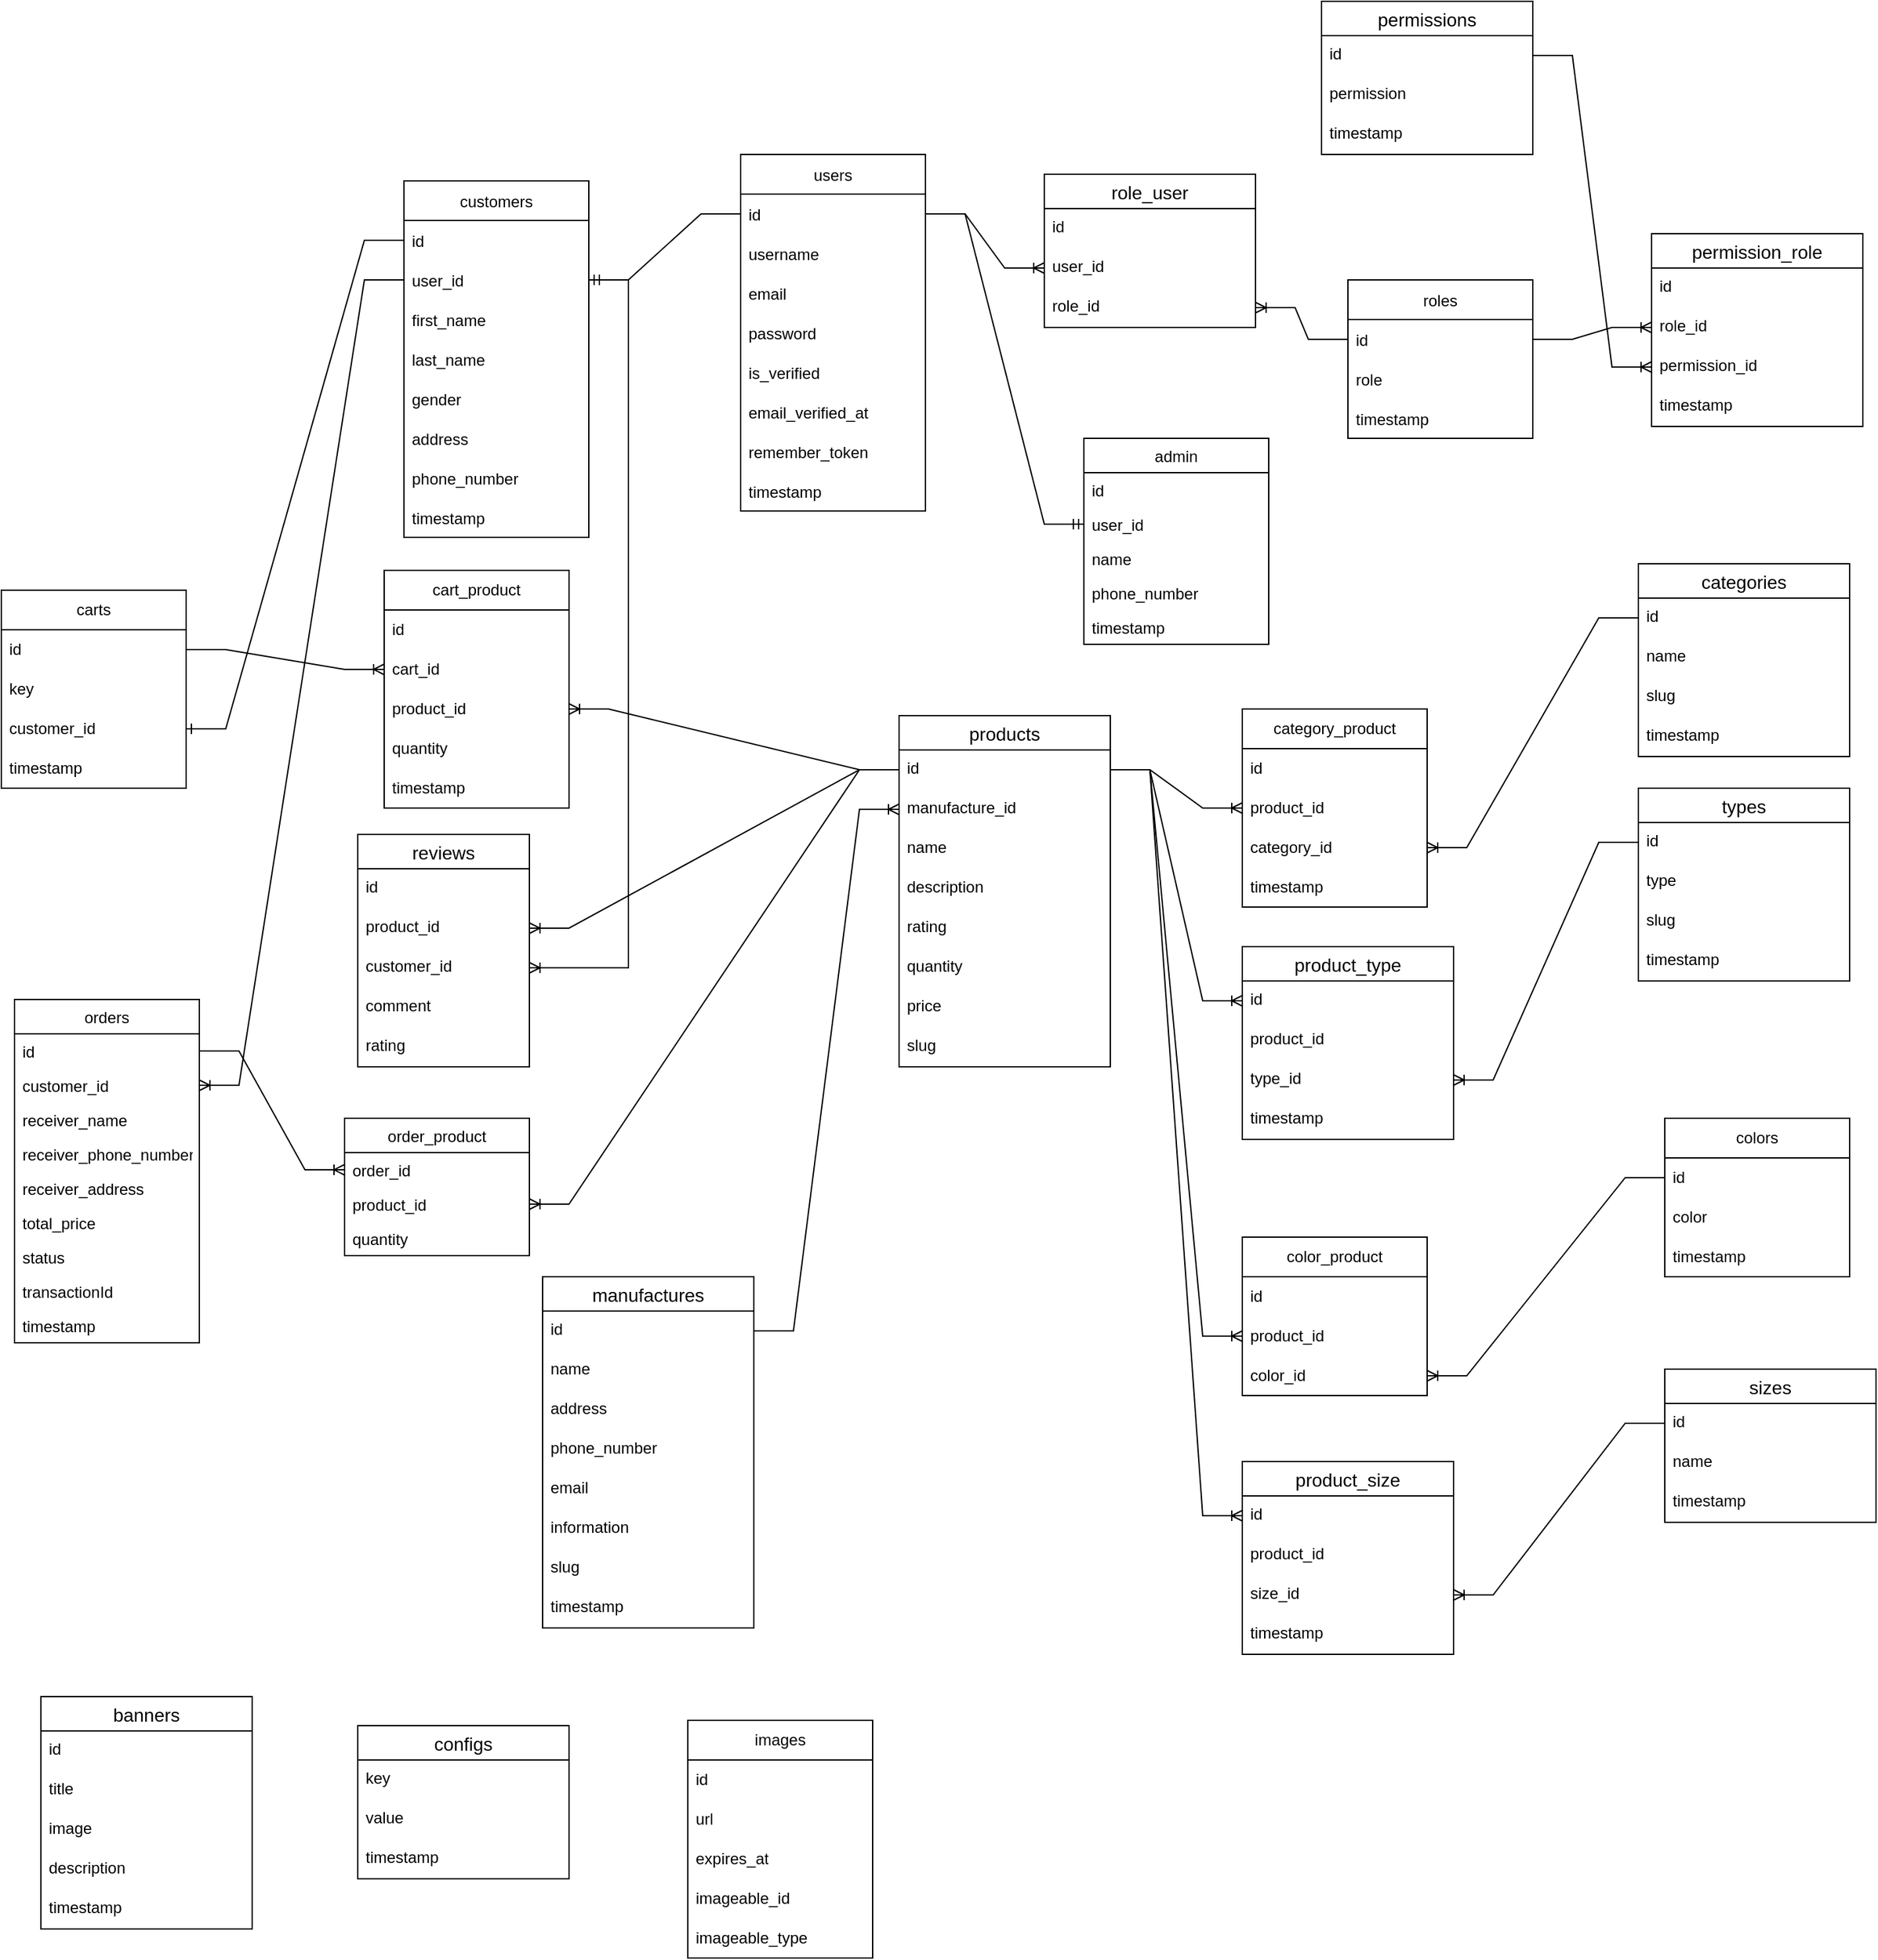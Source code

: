 <mxfile version="20.6.0" type="device"><diagram id="F0LD4idm7pYUnY5aUpu5" name="Trang-1"><mxGraphModel dx="1278" dy="2885" grid="1" gridSize="10" guides="1" tooltips="1" connect="1" arrows="1" fold="1" page="1" pageScale="1" pageWidth="1654" pageHeight="1169" math="0" shadow="0"><root><mxCell id="0"/><mxCell id="1" parent="0"/><mxCell id="nAb5-tTIJ5gitEnFccBU-2" value="customers" style="swimlane;fontStyle=0;childLayout=stackLayout;horizontal=1;startSize=30;horizontalStack=0;resizeParent=1;resizeParentMax=0;resizeLast=0;collapsible=1;marginBottom=0;rounded=0;" parent="1" vertex="1"><mxGeometry x="365" y="-1840" width="140" height="270" as="geometry"/></mxCell><mxCell id="4AJGVGxbiONZ2KuJZ1Wh-200" value="id" style="text;strokeColor=none;fillColor=none;align=left;verticalAlign=middle;spacingLeft=4;spacingRight=4;overflow=hidden;points=[[0,0.5],[1,0.5]];portConstraint=eastwest;rotatable=0;rounded=0;" parent="nAb5-tTIJ5gitEnFccBU-2" vertex="1"><mxGeometry y="30" width="140" height="30" as="geometry"/></mxCell><mxCell id="nAb5-tTIJ5gitEnFccBU-3" value="user_id" style="text;strokeColor=none;fillColor=none;align=left;verticalAlign=middle;spacingLeft=4;spacingRight=4;overflow=hidden;points=[[0,0.5],[1,0.5]];portConstraint=eastwest;rotatable=0;rounded=0;" parent="nAb5-tTIJ5gitEnFccBU-2" vertex="1"><mxGeometry y="60" width="140" height="30" as="geometry"/></mxCell><mxCell id="nAb5-tTIJ5gitEnFccBU-4" value="first_name" style="text;strokeColor=none;fillColor=none;align=left;verticalAlign=middle;spacingLeft=4;spacingRight=4;overflow=hidden;points=[[0,0.5],[1,0.5]];portConstraint=eastwest;rotatable=0;rounded=0;" parent="nAb5-tTIJ5gitEnFccBU-2" vertex="1"><mxGeometry y="90" width="140" height="30" as="geometry"/></mxCell><mxCell id="nAb5-tTIJ5gitEnFccBU-5" value="last_name" style="text;strokeColor=none;fillColor=none;align=left;verticalAlign=middle;spacingLeft=4;spacingRight=4;overflow=hidden;points=[[0,0.5],[1,0.5]];portConstraint=eastwest;rotatable=0;rounded=0;" parent="nAb5-tTIJ5gitEnFccBU-2" vertex="1"><mxGeometry y="120" width="140" height="30" as="geometry"/></mxCell><mxCell id="nAb5-tTIJ5gitEnFccBU-9" value="gender" style="text;strokeColor=none;fillColor=none;align=left;verticalAlign=middle;spacingLeft=4;spacingRight=4;overflow=hidden;points=[[0,0.5],[1,0.5]];portConstraint=eastwest;rotatable=0;rounded=0;" parent="nAb5-tTIJ5gitEnFccBU-2" vertex="1"><mxGeometry y="150" width="140" height="30" as="geometry"/></mxCell><mxCell id="nAb5-tTIJ5gitEnFccBU-10" value="address" style="text;strokeColor=none;fillColor=none;align=left;verticalAlign=middle;spacingLeft=4;spacingRight=4;overflow=hidden;points=[[0,0.5],[1,0.5]];portConstraint=eastwest;rotatable=0;rounded=0;" parent="nAb5-tTIJ5gitEnFccBU-2" vertex="1"><mxGeometry y="180" width="140" height="30" as="geometry"/></mxCell><mxCell id="nAb5-tTIJ5gitEnFccBU-11" value="phone_number" style="text;strokeColor=none;fillColor=none;align=left;verticalAlign=middle;spacingLeft=4;spacingRight=4;overflow=hidden;points=[[0,0.5],[1,0.5]];portConstraint=eastwest;rotatable=0;rounded=0;" parent="nAb5-tTIJ5gitEnFccBU-2" vertex="1"><mxGeometry y="210" width="140" height="30" as="geometry"/></mxCell><mxCell id="10" value="timestamp" style="text;strokeColor=none;fillColor=none;align=left;verticalAlign=middle;spacingLeft=4;spacingRight=4;overflow=hidden;points=[[0,0.5],[1,0.5]];portConstraint=eastwest;rotatable=0;rounded=0;" parent="nAb5-tTIJ5gitEnFccBU-2" vertex="1"><mxGeometry y="240" width="140" height="30" as="geometry"/></mxCell><mxCell id="2" value="users" style="swimlane;fontStyle=0;childLayout=stackLayout;horizontal=1;startSize=30;horizontalStack=0;resizeParent=1;resizeParentMax=0;resizeLast=0;collapsible=1;marginBottom=0;rounded=0;" parent="1" vertex="1"><mxGeometry x="620" y="-1860" width="140" height="270" as="geometry"/></mxCell><mxCell id="3" value="id" style="text;strokeColor=none;fillColor=none;align=left;verticalAlign=middle;spacingLeft=4;spacingRight=4;overflow=hidden;points=[[0,0.5],[1,0.5]];portConstraint=eastwest;rotatable=0;rounded=0;" parent="2" vertex="1"><mxGeometry y="30" width="140" height="30" as="geometry"/></mxCell><mxCell id="ZVpcnRGXb7zbeXiE8F3s-211" value="username" style="text;strokeColor=none;fillColor=none;align=left;verticalAlign=middle;spacingLeft=4;spacingRight=4;overflow=hidden;points=[[0,0.5],[1,0.5]];portConstraint=eastwest;rotatable=0;rounded=0;" parent="2" vertex="1"><mxGeometry y="60" width="140" height="30" as="geometry"/></mxCell><mxCell id="4" value="email" style="text;strokeColor=none;fillColor=none;align=left;verticalAlign=middle;spacingLeft=4;spacingRight=4;overflow=hidden;points=[[0,0.5],[1,0.5]];portConstraint=eastwest;rotatable=0;rounded=0;" parent="2" vertex="1"><mxGeometry y="90" width="140" height="30" as="geometry"/></mxCell><mxCell id="31" value="password" style="text;strokeColor=none;fillColor=none;align=left;verticalAlign=middle;spacingLeft=4;spacingRight=4;overflow=hidden;points=[[0,0.5],[1,0.5]];portConstraint=eastwest;rotatable=0;rounded=0;" parent="2" vertex="1"><mxGeometry y="120" width="140" height="30" as="geometry"/></mxCell><mxCell id="32" value="is_verified" style="text;strokeColor=none;fillColor=none;align=left;verticalAlign=middle;spacingLeft=4;spacingRight=4;overflow=hidden;points=[[0,0.5],[1,0.5]];portConstraint=eastwest;rotatable=0;rounded=0;" parent="2" vertex="1"><mxGeometry y="150" width="140" height="30" as="geometry"/></mxCell><mxCell id="ZVpcnRGXb7zbeXiE8F3s-212" value="email_verified_at" style="text;strokeColor=none;fillColor=none;align=left;verticalAlign=middle;spacingLeft=4;spacingRight=4;overflow=hidden;points=[[0,0.5],[1,0.5]];portConstraint=eastwest;rotatable=0;rounded=0;" parent="2" vertex="1"><mxGeometry y="180" width="140" height="30" as="geometry"/></mxCell><mxCell id="30" value="remember_token" style="text;strokeColor=none;fillColor=none;align=left;verticalAlign=middle;spacingLeft=4;spacingRight=4;overflow=hidden;points=[[0,0.5],[1,0.5]];portConstraint=eastwest;rotatable=0;rounded=0;" parent="2" vertex="1"><mxGeometry y="210" width="140" height="30" as="geometry"/></mxCell><mxCell id="11" value="timestamp" style="text;strokeColor=none;fillColor=none;align=left;verticalAlign=middle;spacingLeft=4;spacingRight=4;overflow=hidden;points=[[0,0.5],[1,0.5]];portConstraint=eastwest;rotatable=0;rounded=0;" parent="2" vertex="1"><mxGeometry y="240" width="140" height="30" as="geometry"/></mxCell><mxCell id="12" value="roles" style="swimlane;fontStyle=0;childLayout=stackLayout;horizontal=1;startSize=30;horizontalStack=0;resizeParent=1;resizeParentMax=0;resizeLast=0;collapsible=1;marginBottom=0;rounded=0;" parent="1" vertex="1"><mxGeometry x="1080" y="-1765" width="140" height="120" as="geometry"><mxRectangle x="510" y="-1100" width="60" height="30" as="alternateBounds"/></mxGeometry></mxCell><mxCell id="13" value="id" style="text;strokeColor=none;fillColor=none;align=left;verticalAlign=middle;spacingLeft=4;spacingRight=4;overflow=hidden;points=[[0,0.5],[1,0.5]];portConstraint=eastwest;rotatable=0;rounded=0;" parent="12" vertex="1"><mxGeometry y="30" width="140" height="30" as="geometry"/></mxCell><mxCell id="14" value="role" style="text;strokeColor=none;fillColor=none;align=left;verticalAlign=middle;spacingLeft=4;spacingRight=4;overflow=hidden;points=[[0,0.5],[1,0.5]];portConstraint=eastwest;rotatable=0;rounded=0;" parent="12" vertex="1"><mxGeometry y="60" width="140" height="30" as="geometry"/></mxCell><mxCell id="15" value="timestamp" style="text;strokeColor=none;fillColor=none;align=left;verticalAlign=middle;spacingLeft=4;spacingRight=4;overflow=hidden;points=[[0,0.5],[1,0.5]];portConstraint=eastwest;rotatable=0;rounded=0;" parent="12" vertex="1"><mxGeometry y="90" width="140" height="30" as="geometry"/></mxCell><mxCell id="33" value="admin" style="swimlane;fontStyle=0;childLayout=stackLayout;horizontal=1;startSize=26;fillColor=none;horizontalStack=0;resizeParent=1;resizeParentMax=0;resizeLast=0;collapsible=1;marginBottom=0;rounded=0;" parent="1" vertex="1"><mxGeometry x="880" y="-1645" width="140" height="156" as="geometry"/></mxCell><mxCell id="34" value="id" style="text;strokeColor=none;fillColor=none;align=left;verticalAlign=top;spacingLeft=4;spacingRight=4;overflow=hidden;rotatable=0;points=[[0,0.5],[1,0.5]];portConstraint=eastwest;rounded=0;" parent="33" vertex="1"><mxGeometry y="26" width="140" height="26" as="geometry"/></mxCell><mxCell id="4AJGVGxbiONZ2KuJZ1Wh-201" value="user_id" style="text;strokeColor=none;fillColor=none;align=left;verticalAlign=top;spacingLeft=4;spacingRight=4;overflow=hidden;rotatable=0;points=[[0,0.5],[1,0.5]];portConstraint=eastwest;rounded=0;" parent="33" vertex="1"><mxGeometry y="52" width="140" height="26" as="geometry"/></mxCell><mxCell id="201" value="name" style="text;strokeColor=none;fillColor=none;align=left;verticalAlign=top;spacingLeft=4;spacingRight=4;overflow=hidden;rotatable=0;points=[[0,0.5],[1,0.5]];portConstraint=eastwest;rounded=0;" parent="33" vertex="1"><mxGeometry y="78" width="140" height="26" as="geometry"/></mxCell><mxCell id="35" value="phone_number" style="text;strokeColor=none;fillColor=none;align=left;verticalAlign=top;spacingLeft=4;spacingRight=4;overflow=hidden;rotatable=0;points=[[0,0.5],[1,0.5]];portConstraint=eastwest;rounded=0;" parent="33" vertex="1"><mxGeometry y="104" width="140" height="26" as="geometry"/></mxCell><mxCell id="36" value="timestamp" style="text;strokeColor=none;fillColor=none;align=left;verticalAlign=top;spacingLeft=4;spacingRight=4;overflow=hidden;rotatable=0;points=[[0,0.5],[1,0.5]];portConstraint=eastwest;rounded=0;" parent="33" vertex="1"><mxGeometry y="130" width="140" height="26" as="geometry"/></mxCell><mxCell id="37" value="" style="edgeStyle=entityRelationEdgeStyle;fontSize=12;html=1;endArrow=ERmandOne;exitX=0;exitY=0.5;exitDx=0;exitDy=0;entryX=1;entryY=0.5;entryDx=0;entryDy=0;rounded=0;" parent="1" source="3" target="nAb5-tTIJ5gitEnFccBU-3" edge="1"><mxGeometry width="100" height="100" relative="1" as="geometry"><mxPoint x="240" y="-1040" as="sourcePoint"/><mxPoint x="340" y="-1140" as="targetPoint"/></mxGeometry></mxCell><mxCell id="38" value="" style="edgeStyle=entityRelationEdgeStyle;fontSize=12;html=1;endArrow=ERmandOne;exitX=1;exitY=0.5;exitDx=0;exitDy=0;entryX=0;entryY=0.5;entryDx=0;entryDy=0;rounded=0;" parent="1" source="3" target="4AJGVGxbiONZ2KuJZ1Wh-201" edge="1"><mxGeometry width="100" height="100" relative="1" as="geometry"><mxPoint x="240" y="-1040" as="sourcePoint"/><mxPoint x="340" y="-1140" as="targetPoint"/></mxGeometry></mxCell><mxCell id="40" value="products" style="swimlane;fontStyle=0;childLayout=stackLayout;horizontal=1;startSize=26;horizontalStack=0;resizeParent=1;resizeParentMax=0;resizeLast=0;collapsible=1;marginBottom=0;align=center;fontSize=14;rounded=0;" parent="1" vertex="1"><mxGeometry x="740" y="-1435" width="160" height="266" as="geometry"/></mxCell><mxCell id="41" value="id" style="text;strokeColor=none;fillColor=none;spacingLeft=4;spacingRight=4;overflow=hidden;rotatable=0;points=[[0,0.5],[1,0.5]];portConstraint=eastwest;fontSize=12;rounded=0;" parent="40" vertex="1"><mxGeometry y="26" width="160" height="30" as="geometry"/></mxCell><mxCell id="51" value="manufacture_id" style="text;strokeColor=none;fillColor=none;spacingLeft=4;spacingRight=4;overflow=hidden;rotatable=0;points=[[0,0.5],[1,0.5]];portConstraint=eastwest;fontSize=12;rounded=0;" parent="40" vertex="1"><mxGeometry y="56" width="160" height="30" as="geometry"/></mxCell><mxCell id="42" value="name" style="text;strokeColor=none;fillColor=none;spacingLeft=4;spacingRight=4;overflow=hidden;rotatable=0;points=[[0,0.5],[1,0.5]];portConstraint=eastwest;fontSize=12;rounded=0;" parent="40" vertex="1"><mxGeometry y="86" width="160" height="30" as="geometry"/></mxCell><mxCell id="164" value="description" style="text;strokeColor=none;fillColor=none;spacingLeft=4;spacingRight=4;overflow=hidden;rotatable=0;points=[[0,0.5],[1,0.5]];portConstraint=eastwest;fontSize=12;rounded=0;" parent="40" vertex="1"><mxGeometry y="116" width="160" height="30" as="geometry"/></mxCell><mxCell id="43" value="rating" style="text;strokeColor=none;fillColor=none;spacingLeft=4;spacingRight=4;overflow=hidden;rotatable=0;points=[[0,0.5],[1,0.5]];portConstraint=eastwest;fontSize=12;rounded=0;" parent="40" vertex="1"><mxGeometry y="146" width="160" height="30" as="geometry"/></mxCell><mxCell id="45" value="quantity" style="text;strokeColor=none;fillColor=none;spacingLeft=4;spacingRight=4;overflow=hidden;rotatable=0;points=[[0,0.5],[1,0.5]];portConstraint=eastwest;fontSize=12;rounded=0;" parent="40" vertex="1"><mxGeometry y="176" width="160" height="30" as="geometry"/></mxCell><mxCell id="kTKna8k5lh63gb4LPpNa-212" value="price" style="text;strokeColor=none;fillColor=none;spacingLeft=4;spacingRight=4;overflow=hidden;rotatable=0;points=[[0,0.5],[1,0.5]];portConstraint=eastwest;fontSize=12;rounded=0;" parent="40" vertex="1"><mxGeometry y="206" width="160" height="30" as="geometry"/></mxCell><mxCell id="46" value="slug" style="text;strokeColor=none;fillColor=none;spacingLeft=4;spacingRight=4;overflow=hidden;rotatable=0;points=[[0,0.5],[1,0.5]];portConstraint=eastwest;fontSize=12;rounded=0;" parent="40" vertex="1"><mxGeometry y="236" width="160" height="30" as="geometry"/></mxCell><mxCell id="47" value="manufactures" style="swimlane;fontStyle=0;childLayout=stackLayout;horizontal=1;startSize=26;horizontalStack=0;resizeParent=1;resizeParentMax=0;resizeLast=0;collapsible=1;marginBottom=0;align=center;fontSize=14;rounded=0;" parent="1" vertex="1"><mxGeometry x="470" y="-1010" width="160" height="266" as="geometry"/></mxCell><mxCell id="48" value="id" style="text;strokeColor=none;fillColor=none;spacingLeft=4;spacingRight=4;overflow=hidden;rotatable=0;points=[[0,0.5],[1,0.5]];portConstraint=eastwest;fontSize=12;rounded=0;" parent="47" vertex="1"><mxGeometry y="26" width="160" height="30" as="geometry"/></mxCell><mxCell id="49" value="name" style="text;strokeColor=none;fillColor=none;spacingLeft=4;spacingRight=4;overflow=hidden;rotatable=0;points=[[0,0.5],[1,0.5]];portConstraint=eastwest;fontSize=12;rounded=0;" parent="47" vertex="1"><mxGeometry y="56" width="160" height="30" as="geometry"/></mxCell><mxCell id="171" value="address" style="text;strokeColor=none;fillColor=none;spacingLeft=4;spacingRight=4;overflow=hidden;rotatable=0;points=[[0,0.5],[1,0.5]];portConstraint=eastwest;fontSize=12;rounded=0;" parent="47" vertex="1"><mxGeometry y="86" width="160" height="30" as="geometry"/></mxCell><mxCell id="172" value="phone_number" style="text;strokeColor=none;fillColor=none;spacingLeft=4;spacingRight=4;overflow=hidden;rotatable=0;points=[[0,0.5],[1,0.5]];portConstraint=eastwest;fontSize=12;rounded=0;" parent="47" vertex="1"><mxGeometry y="116" width="160" height="30" as="geometry"/></mxCell><mxCell id="173" value="email" style="text;strokeColor=none;fillColor=none;spacingLeft=4;spacingRight=4;overflow=hidden;rotatable=0;points=[[0,0.5],[1,0.5]];portConstraint=eastwest;fontSize=12;rounded=0;" parent="47" vertex="1"><mxGeometry y="146" width="160" height="30" as="geometry"/></mxCell><mxCell id="kTKna8k5lh63gb4LPpNa-213" value="information" style="text;strokeColor=none;fillColor=none;spacingLeft=4;spacingRight=4;overflow=hidden;rotatable=0;points=[[0,0.5],[1,0.5]];portConstraint=eastwest;fontSize=12;rounded=0;" parent="47" vertex="1"><mxGeometry y="176" width="160" height="30" as="geometry"/></mxCell><mxCell id="50" value="slug" style="text;strokeColor=none;fillColor=none;spacingLeft=4;spacingRight=4;overflow=hidden;rotatable=0;points=[[0,0.5],[1,0.5]];portConstraint=eastwest;fontSize=12;rounded=0;" parent="47" vertex="1"><mxGeometry y="206" width="160" height="30" as="geometry"/></mxCell><mxCell id="ZVpcnRGXb7zbeXiE8F3s-210" value="timestamp" style="text;strokeColor=none;fillColor=none;spacingLeft=4;spacingRight=4;overflow=hidden;rotatable=0;points=[[0,0.5],[1,0.5]];portConstraint=eastwest;fontSize=12;rounded=0;" parent="47" vertex="1"><mxGeometry y="236" width="160" height="30" as="geometry"/></mxCell><mxCell id="53" value="categories" style="swimlane;fontStyle=0;childLayout=stackLayout;horizontal=1;startSize=26;horizontalStack=0;resizeParent=1;resizeParentMax=0;resizeLast=0;collapsible=1;marginBottom=0;align=center;fontSize=14;rounded=0;" parent="1" vertex="1"><mxGeometry x="1300" y="-1550" width="160" height="146" as="geometry"/></mxCell><mxCell id="54" value="id" style="text;strokeColor=none;fillColor=none;spacingLeft=4;spacingRight=4;overflow=hidden;rotatable=0;points=[[0,0.5],[1,0.5]];portConstraint=eastwest;fontSize=12;rounded=0;" parent="53" vertex="1"><mxGeometry y="26" width="160" height="30" as="geometry"/></mxCell><mxCell id="55" value="name" style="text;strokeColor=none;fillColor=none;spacingLeft=4;spacingRight=4;overflow=hidden;rotatable=0;points=[[0,0.5],[1,0.5]];portConstraint=eastwest;fontSize=12;rounded=0;" parent="53" vertex="1"><mxGeometry y="56" width="160" height="30" as="geometry"/></mxCell><mxCell id="PBhHlMouL9d78cceCGNb-201" value="slug" style="text;strokeColor=none;fillColor=none;spacingLeft=4;spacingRight=4;overflow=hidden;rotatable=0;points=[[0,0.5],[1,0.5]];portConstraint=eastwest;fontSize=12;rounded=0;" parent="53" vertex="1"><mxGeometry y="86" width="160" height="30" as="geometry"/></mxCell><mxCell id="PBhHlMouL9d78cceCGNb-202" value="timestamp" style="text;strokeColor=none;fillColor=none;spacingLeft=4;spacingRight=4;overflow=hidden;rotatable=0;points=[[0,0.5],[1,0.5]];portConstraint=eastwest;fontSize=12;rounded=0;" parent="53" vertex="1"><mxGeometry y="116" width="160" height="30" as="geometry"/></mxCell><mxCell id="57" value="sizes" style="swimlane;fontStyle=0;childLayout=stackLayout;horizontal=1;startSize=26;horizontalStack=0;resizeParent=1;resizeParentMax=0;resizeLast=0;collapsible=1;marginBottom=0;align=center;fontSize=14;rounded=0;" parent="1" vertex="1"><mxGeometry x="1320" y="-940" width="160" height="116" as="geometry"/></mxCell><mxCell id="58" value="id" style="text;strokeColor=none;fillColor=none;spacingLeft=4;spacingRight=4;overflow=hidden;rotatable=0;points=[[0,0.5],[1,0.5]];portConstraint=eastwest;fontSize=12;rounded=0;" parent="57" vertex="1"><mxGeometry y="26" width="160" height="30" as="geometry"/></mxCell><mxCell id="61" value="name" style="text;strokeColor=none;fillColor=none;spacingLeft=4;spacingRight=4;overflow=hidden;rotatable=0;points=[[0,0.5],[1,0.5]];portConstraint=eastwest;fontSize=12;rounded=0;" parent="57" vertex="1"><mxGeometry y="56" width="160" height="30" as="geometry"/></mxCell><mxCell id="PBhHlMouL9d78cceCGNb-204" value="timestamp" style="text;strokeColor=none;fillColor=none;spacingLeft=4;spacingRight=4;overflow=hidden;rotatable=0;points=[[0,0.5],[1,0.5]];portConstraint=eastwest;fontSize=12;rounded=0;" parent="57" vertex="1"><mxGeometry y="86" width="160" height="30" as="geometry"/></mxCell><mxCell id="71" value="" style="edgeStyle=entityRelationEdgeStyle;fontSize=12;html=1;endArrow=ERoneToMany;exitX=1;exitY=0.5;exitDx=0;exitDy=0;entryX=0;entryY=0.5;entryDx=0;entryDy=0;rounded=0;" parent="1" source="48" target="51" edge="1"><mxGeometry width="100" height="100" relative="1" as="geometry"><mxPoint x="510" y="-1080" as="sourcePoint"/><mxPoint x="610" y="-1180" as="targetPoint"/></mxGeometry></mxCell><mxCell id="74" value="types" style="swimlane;fontStyle=0;childLayout=stackLayout;horizontal=1;startSize=26;horizontalStack=0;resizeParent=1;resizeParentMax=0;resizeLast=0;collapsible=1;marginBottom=0;align=center;fontSize=14;rounded=0;" parent="1" vertex="1"><mxGeometry x="1300" y="-1380" width="160" height="146" as="geometry"/></mxCell><mxCell id="76" value="id" style="text;strokeColor=none;fillColor=none;spacingLeft=4;spacingRight=4;overflow=hidden;rotatable=0;points=[[0,0.5],[1,0.5]];portConstraint=eastwest;fontSize=12;rounded=0;" parent="74" vertex="1"><mxGeometry y="26" width="160" height="30" as="geometry"/></mxCell><mxCell id="77" value="type" style="text;strokeColor=none;fillColor=none;spacingLeft=4;spacingRight=4;overflow=hidden;rotatable=0;points=[[0,0.5],[1,0.5]];portConstraint=eastwest;fontSize=12;rounded=0;" parent="74" vertex="1"><mxGeometry y="56" width="160" height="30" as="geometry"/></mxCell><mxCell id="PBhHlMouL9d78cceCGNb-200" value="slug" style="text;strokeColor=none;fillColor=none;spacingLeft=4;spacingRight=4;overflow=hidden;rotatable=0;points=[[0,0.5],[1,0.5]];portConstraint=eastwest;fontSize=12;rounded=0;" parent="74" vertex="1"><mxGeometry y="86" width="160" height="30" as="geometry"/></mxCell><mxCell id="PBhHlMouL9d78cceCGNb-203" value="timestamp" style="text;strokeColor=none;fillColor=none;spacingLeft=4;spacingRight=4;overflow=hidden;rotatable=0;points=[[0,0.5],[1,0.5]];portConstraint=eastwest;fontSize=12;rounded=0;" parent="74" vertex="1"><mxGeometry y="116" width="160" height="30" as="geometry"/></mxCell><mxCell id="105" value="orders" style="swimlane;fontStyle=0;childLayout=stackLayout;horizontal=1;startSize=26;fillColor=none;horizontalStack=0;resizeParent=1;resizeParentMax=0;resizeLast=0;collapsible=1;marginBottom=0;rounded=0;" parent="1" vertex="1"><mxGeometry x="70" y="-1220" width="140" height="260" as="geometry"/></mxCell><mxCell id="106" value="id" style="text;strokeColor=none;fillColor=none;align=left;verticalAlign=top;spacingLeft=4;spacingRight=4;overflow=hidden;rotatable=0;points=[[0,0.5],[1,0.5]];portConstraint=eastwest;rounded=0;" parent="105" vertex="1"><mxGeometry y="26" width="140" height="26" as="geometry"/></mxCell><mxCell id="107" value="customer_id" style="text;strokeColor=none;fillColor=none;align=left;verticalAlign=top;spacingLeft=4;spacingRight=4;overflow=hidden;rotatable=0;points=[[0,0.5],[1,0.5]];portConstraint=eastwest;rounded=0;" parent="105" vertex="1"><mxGeometry y="52" width="140" height="26" as="geometry"/></mxCell><mxCell id="108" value="receiver_name" style="text;strokeColor=none;fillColor=none;align=left;verticalAlign=top;spacingLeft=4;spacingRight=4;overflow=hidden;rotatable=0;points=[[0,0.5],[1,0.5]];portConstraint=eastwest;rounded=0;" parent="105" vertex="1"><mxGeometry y="78" width="140" height="26" as="geometry"/></mxCell><mxCell id="109" value="receiver_phone_number" style="text;strokeColor=none;fillColor=none;align=left;verticalAlign=top;spacingLeft=4;spacingRight=4;overflow=hidden;rotatable=0;points=[[0,0.5],[1,0.5]];portConstraint=eastwest;rounded=0;" parent="105" vertex="1"><mxGeometry y="104" width="140" height="26" as="geometry"/></mxCell><mxCell id="jchLnIgbyT23nCL8GjRo-203" value="receiver_address" style="text;strokeColor=none;fillColor=none;align=left;verticalAlign=top;spacingLeft=4;spacingRight=4;overflow=hidden;rotatable=0;points=[[0,0.5],[1,0.5]];portConstraint=eastwest;rounded=0;" parent="105" vertex="1"><mxGeometry y="130" width="140" height="26" as="geometry"/></mxCell><mxCell id="110" value="total_price" style="text;strokeColor=none;fillColor=none;align=left;verticalAlign=top;spacingLeft=4;spacingRight=4;overflow=hidden;rotatable=0;points=[[0,0.5],[1,0.5]];portConstraint=eastwest;rounded=0;" parent="105" vertex="1"><mxGeometry y="156" width="140" height="26" as="geometry"/></mxCell><mxCell id="_4RXzEK3qcGFc_KMxXQQ-201" value="status" style="text;strokeColor=none;fillColor=none;align=left;verticalAlign=top;spacingLeft=4;spacingRight=4;overflow=hidden;rotatable=0;points=[[0,0.5],[1,0.5]];portConstraint=eastwest;rounded=0;" vertex="1" parent="105"><mxGeometry y="182" width="140" height="26" as="geometry"/></mxCell><mxCell id="111" value="transactionId" style="text;strokeColor=none;fillColor=none;align=left;verticalAlign=top;spacingLeft=4;spacingRight=4;overflow=hidden;rotatable=0;points=[[0,0.5],[1,0.5]];portConstraint=eastwest;rounded=0;" parent="105" vertex="1"><mxGeometry y="208" width="140" height="26" as="geometry"/></mxCell><mxCell id="112" value="timestamp" style="text;strokeColor=none;fillColor=none;align=left;verticalAlign=top;spacingLeft=4;spacingRight=4;overflow=hidden;rotatable=0;points=[[0,0.5],[1,0.5]];portConstraint=eastwest;rounded=0;" parent="105" vertex="1"><mxGeometry y="234" width="140" height="26" as="geometry"/></mxCell><mxCell id="113" value="order_product" style="swimlane;fontStyle=0;childLayout=stackLayout;horizontal=1;startSize=26;fillColor=none;horizontalStack=0;resizeParent=1;resizeParentMax=0;resizeLast=0;collapsible=1;marginBottom=0;rounded=0;" parent="1" vertex="1"><mxGeometry x="320" y="-1130" width="140" height="104" as="geometry"/></mxCell><mxCell id="114" value="order_id" style="text;strokeColor=none;fillColor=none;align=left;verticalAlign=top;spacingLeft=4;spacingRight=4;overflow=hidden;rotatable=0;points=[[0,0.5],[1,0.5]];portConstraint=eastwest;rounded=0;" parent="113" vertex="1"><mxGeometry y="26" width="140" height="26" as="geometry"/></mxCell><mxCell id="115" value="product_id" style="text;strokeColor=none;fillColor=none;align=left;verticalAlign=top;spacingLeft=4;spacingRight=4;overflow=hidden;rotatable=0;points=[[0,0.5],[1,0.5]];portConstraint=eastwest;rounded=0;" parent="113" vertex="1"><mxGeometry y="52" width="140" height="26" as="geometry"/></mxCell><mxCell id="116" value="quantity" style="text;strokeColor=none;fillColor=none;align=left;verticalAlign=top;spacingLeft=4;spacingRight=4;overflow=hidden;rotatable=0;points=[[0,0.5],[1,0.5]];portConstraint=eastwest;rounded=0;" parent="113" vertex="1"><mxGeometry y="78" width="140" height="26" as="geometry"/></mxCell><mxCell id="138" value="" style="edgeStyle=entityRelationEdgeStyle;fontSize=12;html=1;endArrow=ERoneToMany;entryX=1;entryY=0.5;entryDx=0;entryDy=0;exitX=0;exitY=0.5;exitDx=0;exitDy=0;rounded=0;" parent="1" source="nAb5-tTIJ5gitEnFccBU-3" target="107" edge="1"><mxGeometry width="100" height="100" relative="1" as="geometry"><mxPoint x="340" y="-1710" as="sourcePoint"/><mxPoint x="500" y="-1420" as="targetPoint"/></mxGeometry></mxCell><mxCell id="139" value="" style="edgeStyle=entityRelationEdgeStyle;fontSize=12;html=1;endArrow=ERoneToMany;exitX=1;exitY=0.5;exitDx=0;exitDy=0;entryX=0;entryY=0.5;entryDx=0;entryDy=0;rounded=0;" parent="1" source="106" target="114" edge="1"><mxGeometry width="100" height="100" relative="1" as="geometry"><mxPoint x="400" y="-1320" as="sourcePoint"/><mxPoint x="500" y="-1420" as="targetPoint"/></mxGeometry></mxCell><mxCell id="141" value="" style="edgeStyle=entityRelationEdgeStyle;fontSize=12;html=1;endArrow=ERoneToMany;exitX=0;exitY=0.5;exitDx=0;exitDy=0;entryX=1;entryY=0.5;entryDx=0;entryDy=0;rounded=0;" parent="1" source="41" target="115" edge="1"><mxGeometry width="100" height="100" relative="1" as="geometry"><mxPoint x="400" y="-1070" as="sourcePoint"/><mxPoint x="500" y="-1170" as="targetPoint"/></mxGeometry></mxCell><mxCell id="149" value="reviews" style="swimlane;fontStyle=0;childLayout=stackLayout;horizontal=1;startSize=26;horizontalStack=0;resizeParent=1;resizeParentMax=0;resizeLast=0;collapsible=1;marginBottom=0;align=center;fontSize=14;rounded=0;" parent="1" vertex="1"><mxGeometry x="330" y="-1345" width="130" height="176" as="geometry"/></mxCell><mxCell id="jchLnIgbyT23nCL8GjRo-201" value="id" style="text;strokeColor=none;fillColor=none;spacingLeft=4;spacingRight=4;overflow=hidden;rotatable=0;points=[[0,0.5],[1,0.5]];portConstraint=eastwest;fontSize=12;rounded=0;" parent="149" vertex="1"><mxGeometry y="26" width="130" height="30" as="geometry"/></mxCell><mxCell id="150" value="product_id" style="text;strokeColor=none;fillColor=none;spacingLeft=4;spacingRight=4;overflow=hidden;rotatable=0;points=[[0,0.5],[1,0.5]];portConstraint=eastwest;fontSize=12;rounded=0;" parent="149" vertex="1"><mxGeometry y="56" width="130" height="30" as="geometry"/></mxCell><mxCell id="198" value="customer_id" style="text;strokeColor=none;fillColor=none;spacingLeft=4;spacingRight=4;overflow=hidden;rotatable=0;points=[[0,0.5],[1,0.5]];portConstraint=eastwest;fontSize=12;rounded=0;" parent="149" vertex="1"><mxGeometry y="86" width="130" height="30" as="geometry"/></mxCell><mxCell id="151" value="comment" style="text;strokeColor=none;fillColor=none;spacingLeft=4;spacingRight=4;overflow=hidden;rotatable=0;points=[[0,0.5],[1,0.5]];portConstraint=eastwest;fontSize=12;rounded=0;" parent="149" vertex="1"><mxGeometry y="116" width="130" height="30" as="geometry"/></mxCell><mxCell id="162" value="rating" style="text;strokeColor=none;fillColor=none;spacingLeft=4;spacingRight=4;overflow=hidden;rotatable=0;points=[[0,0.5],[1,0.5]];portConstraint=eastwest;fontSize=12;rounded=0;" parent="149" vertex="1"><mxGeometry y="146" width="130" height="30" as="geometry"/></mxCell><mxCell id="174" value="banners" style="swimlane;fontStyle=0;childLayout=stackLayout;horizontal=1;startSize=26;horizontalStack=0;resizeParent=1;resizeParentMax=0;resizeLast=0;collapsible=1;marginBottom=0;align=center;fontSize=14;rounded=0;" parent="1" vertex="1"><mxGeometry x="90" y="-692" width="160" height="176" as="geometry"/></mxCell><mxCell id="175" value="id" style="text;strokeColor=none;fillColor=none;spacingLeft=4;spacingRight=4;overflow=hidden;rotatable=0;points=[[0,0.5],[1,0.5]];portConstraint=eastwest;fontSize=12;rounded=0;" parent="174" vertex="1"><mxGeometry y="26" width="160" height="30" as="geometry"/></mxCell><mxCell id="176" value="title" style="text;strokeColor=none;fillColor=none;spacingLeft=4;spacingRight=4;overflow=hidden;rotatable=0;points=[[0,0.5],[1,0.5]];portConstraint=eastwest;fontSize=12;rounded=0;" parent="174" vertex="1"><mxGeometry y="56" width="160" height="30" as="geometry"/></mxCell><mxCell id="177" value="image" style="text;strokeColor=none;fillColor=none;spacingLeft=4;spacingRight=4;overflow=hidden;rotatable=0;points=[[0,0.5],[1,0.5]];portConstraint=eastwest;fontSize=12;rounded=0;" parent="174" vertex="1"><mxGeometry y="86" width="160" height="30" as="geometry"/></mxCell><mxCell id="178" value="description" style="text;strokeColor=none;fillColor=none;spacingLeft=4;spacingRight=4;overflow=hidden;rotatable=0;points=[[0,0.5],[1,0.5]];portConstraint=eastwest;fontSize=12;rounded=0;" parent="174" vertex="1"><mxGeometry y="116" width="160" height="30" as="geometry"/></mxCell><mxCell id="179" value="timestamp" style="text;strokeColor=none;fillColor=none;spacingLeft=4;spacingRight=4;overflow=hidden;rotatable=0;points=[[0,0.5],[1,0.5]];portConstraint=eastwest;fontSize=12;rounded=0;" parent="174" vertex="1"><mxGeometry y="146" width="160" height="30" as="geometry"/></mxCell><mxCell id="180" value="configs" style="swimlane;fontStyle=0;childLayout=stackLayout;horizontal=1;startSize=26;horizontalStack=0;resizeParent=1;resizeParentMax=0;resizeLast=0;collapsible=1;marginBottom=0;align=center;fontSize=14;rounded=0;" parent="1" vertex="1"><mxGeometry x="330" y="-670" width="160" height="116" as="geometry"/></mxCell><mxCell id="181" value="key" style="text;strokeColor=none;fillColor=none;spacingLeft=4;spacingRight=4;overflow=hidden;rotatable=0;points=[[0,0.5],[1,0.5]];portConstraint=eastwest;fontSize=12;rounded=0;" parent="180" vertex="1"><mxGeometry y="26" width="160" height="30" as="geometry"/></mxCell><mxCell id="182" value="value" style="text;strokeColor=none;fillColor=none;spacingLeft=4;spacingRight=4;overflow=hidden;rotatable=0;points=[[0,0.5],[1,0.5]];portConstraint=eastwest;fontSize=12;rounded=0;" parent="180" vertex="1"><mxGeometry y="56" width="160" height="30" as="geometry"/></mxCell><mxCell id="PBhHlMouL9d78cceCGNb-205" value="timestamp" style="text;strokeColor=none;fillColor=none;spacingLeft=4;spacingRight=4;overflow=hidden;rotatable=0;points=[[0,0.5],[1,0.5]];portConstraint=eastwest;fontSize=12;rounded=0;" parent="180" vertex="1"><mxGeometry y="86" width="160" height="30" as="geometry"/></mxCell><mxCell id="200" value="" style="edgeStyle=entityRelationEdgeStyle;fontSize=12;html=1;endArrow=ERoneToMany;rounded=0;" parent="1" source="nAb5-tTIJ5gitEnFccBU-3" target="198" edge="1"><mxGeometry width="100" height="100" relative="1" as="geometry"><mxPoint x="370" y="-1790" as="sourcePoint"/><mxPoint x="530" y="-1620" as="targetPoint"/></mxGeometry></mxCell><mxCell id="kTKna8k5lh63gb4LPpNa-200" value="product_type" style="swimlane;fontStyle=0;childLayout=stackLayout;horizontal=1;startSize=26;horizontalStack=0;resizeParent=1;resizeParentMax=0;resizeLast=0;collapsible=1;marginBottom=0;align=center;fontSize=14;rounded=0;" parent="1" vertex="1"><mxGeometry x="1000" y="-1260" width="160" height="146" as="geometry"/></mxCell><mxCell id="kTKna8k5lh63gb4LPpNa-201" value="id" style="text;strokeColor=none;fillColor=none;spacingLeft=4;spacingRight=4;overflow=hidden;rotatable=0;points=[[0,0.5],[1,0.5]];portConstraint=eastwest;fontSize=12;rounded=0;" parent="kTKna8k5lh63gb4LPpNa-200" vertex="1"><mxGeometry y="26" width="160" height="30" as="geometry"/></mxCell><mxCell id="ZVpcnRGXb7zbeXiE8F3s-206" value="product_id" style="text;strokeColor=none;fillColor=none;spacingLeft=4;spacingRight=4;overflow=hidden;rotatable=0;points=[[0,0.5],[1,0.5]];portConstraint=eastwest;fontSize=12;rounded=0;" parent="kTKna8k5lh63gb4LPpNa-200" vertex="1"><mxGeometry y="56" width="160" height="30" as="geometry"/></mxCell><mxCell id="kTKna8k5lh63gb4LPpNa-202" value="type_id" style="text;strokeColor=none;fillColor=none;spacingLeft=4;spacingRight=4;overflow=hidden;rotatable=0;points=[[0,0.5],[1,0.5]];portConstraint=eastwest;fontSize=12;rounded=0;" parent="kTKna8k5lh63gb4LPpNa-200" vertex="1"><mxGeometry y="86" width="160" height="30" as="geometry"/></mxCell><mxCell id="kTKna8k5lh63gb4LPpNa-203" value="timestamp" style="text;strokeColor=none;fillColor=none;spacingLeft=4;spacingRight=4;overflow=hidden;rotatable=0;points=[[0,0.5],[1,0.5]];portConstraint=eastwest;fontSize=12;rounded=0;" parent="kTKna8k5lh63gb4LPpNa-200" vertex="1"><mxGeometry y="116" width="160" height="30" as="geometry"/></mxCell><mxCell id="kTKna8k5lh63gb4LPpNa-204" value="product_size" style="swimlane;fontStyle=0;childLayout=stackLayout;horizontal=1;startSize=26;horizontalStack=0;resizeParent=1;resizeParentMax=0;resizeLast=0;collapsible=1;marginBottom=0;align=center;fontSize=14;rounded=0;" parent="1" vertex="1"><mxGeometry x="1000" y="-870" width="160" height="146" as="geometry"/></mxCell><mxCell id="kTKna8k5lh63gb4LPpNa-205" value="id" style="text;strokeColor=none;fillColor=none;spacingLeft=4;spacingRight=4;overflow=hidden;rotatable=0;points=[[0,0.5],[1,0.5]];portConstraint=eastwest;fontSize=12;rounded=0;" parent="kTKna8k5lh63gb4LPpNa-204" vertex="1"><mxGeometry y="26" width="160" height="30" as="geometry"/></mxCell><mxCell id="ZVpcnRGXb7zbeXiE8F3s-207" value="product_id" style="text;strokeColor=none;fillColor=none;spacingLeft=4;spacingRight=4;overflow=hidden;rotatable=0;points=[[0,0.5],[1,0.5]];portConstraint=eastwest;fontSize=12;rounded=0;" parent="kTKna8k5lh63gb4LPpNa-204" vertex="1"><mxGeometry y="56" width="160" height="30" as="geometry"/></mxCell><mxCell id="kTKna8k5lh63gb4LPpNa-206" value="size_id" style="text;strokeColor=none;fillColor=none;spacingLeft=4;spacingRight=4;overflow=hidden;rotatable=0;points=[[0,0.5],[1,0.5]];portConstraint=eastwest;fontSize=12;rounded=0;" parent="kTKna8k5lh63gb4LPpNa-204" vertex="1"><mxGeometry y="86" width="160" height="30" as="geometry"/></mxCell><mxCell id="kTKna8k5lh63gb4LPpNa-207" value="timestamp" style="text;strokeColor=none;fillColor=none;spacingLeft=4;spacingRight=4;overflow=hidden;rotatable=0;points=[[0,0.5],[1,0.5]];portConstraint=eastwest;fontSize=12;rounded=0;" parent="kTKna8k5lh63gb4LPpNa-204" vertex="1"><mxGeometry y="116" width="160" height="30" as="geometry"/></mxCell><mxCell id="kTKna8k5lh63gb4LPpNa-208" value="" style="edgeStyle=entityRelationEdgeStyle;fontSize=12;html=1;endArrow=ERoneToMany;rounded=0;entryX=0;entryY=0.5;entryDx=0;entryDy=0;" parent="1" source="41" target="kTKna8k5lh63gb4LPpNa-201" edge="1"><mxGeometry width="100" height="100" relative="1" as="geometry"><mxPoint x="940" y="-1060" as="sourcePoint"/><mxPoint x="1040" y="-1160" as="targetPoint"/></mxGeometry></mxCell><mxCell id="kTKna8k5lh63gb4LPpNa-209" value="" style="edgeStyle=entityRelationEdgeStyle;fontSize=12;html=1;endArrow=ERoneToMany;rounded=0;exitX=0;exitY=0.5;exitDx=0;exitDy=0;entryX=1;entryY=0.5;entryDx=0;entryDy=0;" parent="1" source="76" target="kTKna8k5lh63gb4LPpNa-202" edge="1"><mxGeometry width="100" height="100" relative="1" as="geometry"><mxPoint x="940" y="-1060" as="sourcePoint"/><mxPoint x="1040" y="-1160" as="targetPoint"/></mxGeometry></mxCell><mxCell id="kTKna8k5lh63gb4LPpNa-210" value="" style="edgeStyle=entityRelationEdgeStyle;fontSize=12;html=1;endArrow=ERoneToMany;rounded=0;exitX=1;exitY=0.5;exitDx=0;exitDy=0;entryX=0;entryY=0.5;entryDx=0;entryDy=0;" parent="1" source="41" target="kTKna8k5lh63gb4LPpNa-205" edge="1"><mxGeometry width="100" height="100" relative="1" as="geometry"><mxPoint x="940" y="-1060" as="sourcePoint"/><mxPoint x="1040" y="-1160" as="targetPoint"/></mxGeometry></mxCell><mxCell id="kTKna8k5lh63gb4LPpNa-211" value="" style="edgeStyle=entityRelationEdgeStyle;fontSize=12;html=1;endArrow=ERoneToMany;rounded=0;exitX=0;exitY=0.5;exitDx=0;exitDy=0;entryX=1;entryY=0.5;entryDx=0;entryDy=0;" parent="1" source="58" target="kTKna8k5lh63gb4LPpNa-206" edge="1"><mxGeometry width="100" height="100" relative="1" as="geometry"><mxPoint x="940" y="-1060" as="sourcePoint"/><mxPoint x="1040" y="-1160" as="targetPoint"/></mxGeometry></mxCell><mxCell id="ZVpcnRGXb7zbeXiE8F3s-200" value="category_product" style="swimlane;fontStyle=0;childLayout=stackLayout;horizontal=1;startSize=30;horizontalStack=0;resizeParent=1;resizeParentMax=0;resizeLast=0;collapsible=1;marginBottom=0;whiteSpace=wrap;html=1;" parent="1" vertex="1"><mxGeometry x="1000" y="-1440" width="140" height="150" as="geometry"/></mxCell><mxCell id="ZVpcnRGXb7zbeXiE8F3s-201" value="id" style="text;strokeColor=none;fillColor=none;align=left;verticalAlign=middle;spacingLeft=4;spacingRight=4;overflow=hidden;points=[[0,0.5],[1,0.5]];portConstraint=eastwest;rotatable=0;whiteSpace=wrap;html=1;" parent="ZVpcnRGXb7zbeXiE8F3s-200" vertex="1"><mxGeometry y="30" width="140" height="30" as="geometry"/></mxCell><mxCell id="ZVpcnRGXb7zbeXiE8F3s-202" value="product_id" style="text;strokeColor=none;fillColor=none;align=left;verticalAlign=middle;spacingLeft=4;spacingRight=4;overflow=hidden;points=[[0,0.5],[1,0.5]];portConstraint=eastwest;rotatable=0;whiteSpace=wrap;html=1;" parent="ZVpcnRGXb7zbeXiE8F3s-200" vertex="1"><mxGeometry y="60" width="140" height="30" as="geometry"/></mxCell><mxCell id="ZVpcnRGXb7zbeXiE8F3s-203" value="category_id" style="text;strokeColor=none;fillColor=none;align=left;verticalAlign=middle;spacingLeft=4;spacingRight=4;overflow=hidden;points=[[0,0.5],[1,0.5]];portConstraint=eastwest;rotatable=0;whiteSpace=wrap;html=1;" parent="ZVpcnRGXb7zbeXiE8F3s-200" vertex="1"><mxGeometry y="90" width="140" height="30" as="geometry"/></mxCell><mxCell id="ZVpcnRGXb7zbeXiE8F3s-204" value="timestamp" style="text;strokeColor=none;fillColor=none;align=left;verticalAlign=middle;spacingLeft=4;spacingRight=4;overflow=hidden;points=[[0,0.5],[1,0.5]];portConstraint=eastwest;rotatable=0;whiteSpace=wrap;html=1;" parent="ZVpcnRGXb7zbeXiE8F3s-200" vertex="1"><mxGeometry y="120" width="140" height="30" as="geometry"/></mxCell><mxCell id="ZVpcnRGXb7zbeXiE8F3s-208" value="" style="edgeStyle=entityRelationEdgeStyle;fontSize=12;html=1;endArrow=ERoneToMany;rounded=0;exitX=1;exitY=0.5;exitDx=0;exitDy=0;" parent="1" source="41" target="ZVpcnRGXb7zbeXiE8F3s-202" edge="1"><mxGeometry width="100" height="100" relative="1" as="geometry"><mxPoint x="460" y="-1090" as="sourcePoint"/><mxPoint x="560" y="-1190" as="targetPoint"/></mxGeometry></mxCell><mxCell id="ZVpcnRGXb7zbeXiE8F3s-209" value="" style="edgeStyle=entityRelationEdgeStyle;fontSize=12;html=1;endArrow=ERoneToMany;rounded=0;exitX=0;exitY=0.5;exitDx=0;exitDy=0;entryX=1;entryY=0.5;entryDx=0;entryDy=0;" parent="1" source="54" target="ZVpcnRGXb7zbeXiE8F3s-203" edge="1"><mxGeometry width="100" height="100" relative="1" as="geometry"><mxPoint x="460" y="-1090" as="sourcePoint"/><mxPoint x="560" y="-1190" as="targetPoint"/></mxGeometry></mxCell><mxCell id="ZVpcnRGXb7zbeXiE8F3s-213" value="permissions" style="swimlane;fontStyle=0;childLayout=stackLayout;horizontal=1;startSize=26;horizontalStack=0;resizeParent=1;resizeParentMax=0;resizeLast=0;collapsible=1;marginBottom=0;align=center;fontSize=14;" parent="1" vertex="1"><mxGeometry x="1060" y="-1976" width="160" height="116" as="geometry"/></mxCell><mxCell id="ZVpcnRGXb7zbeXiE8F3s-214" value="id" style="text;strokeColor=none;fillColor=none;spacingLeft=4;spacingRight=4;overflow=hidden;rotatable=0;points=[[0,0.5],[1,0.5]];portConstraint=eastwest;fontSize=12;" parent="ZVpcnRGXb7zbeXiE8F3s-213" vertex="1"><mxGeometry y="26" width="160" height="30" as="geometry"/></mxCell><mxCell id="ZVpcnRGXb7zbeXiE8F3s-215" value="permission" style="text;strokeColor=none;fillColor=none;spacingLeft=4;spacingRight=4;overflow=hidden;rotatable=0;points=[[0,0.5],[1,0.5]];portConstraint=eastwest;fontSize=12;" parent="ZVpcnRGXb7zbeXiE8F3s-213" vertex="1"><mxGeometry y="56" width="160" height="30" as="geometry"/></mxCell><mxCell id="ZVpcnRGXb7zbeXiE8F3s-216" value="timestamp" style="text;strokeColor=none;fillColor=none;spacingLeft=4;spacingRight=4;overflow=hidden;rotatable=0;points=[[0,0.5],[1,0.5]];portConstraint=eastwest;fontSize=12;" parent="ZVpcnRGXb7zbeXiE8F3s-213" vertex="1"><mxGeometry y="86" width="160" height="30" as="geometry"/></mxCell><mxCell id="ZVpcnRGXb7zbeXiE8F3s-218" value="permission_role" style="swimlane;fontStyle=0;childLayout=stackLayout;horizontal=1;startSize=26;horizontalStack=0;resizeParent=1;resizeParentMax=0;resizeLast=0;collapsible=1;marginBottom=0;align=center;fontSize=14;" parent="1" vertex="1"><mxGeometry x="1310" y="-1800" width="160" height="146" as="geometry"/></mxCell><mxCell id="ZVpcnRGXb7zbeXiE8F3s-219" value="id" style="text;strokeColor=none;fillColor=none;spacingLeft=4;spacingRight=4;overflow=hidden;rotatable=0;points=[[0,0.5],[1,0.5]];portConstraint=eastwest;fontSize=12;" parent="ZVpcnRGXb7zbeXiE8F3s-218" vertex="1"><mxGeometry y="26" width="160" height="30" as="geometry"/></mxCell><mxCell id="ZVpcnRGXb7zbeXiE8F3s-220" value="role_id" style="text;strokeColor=none;fillColor=none;spacingLeft=4;spacingRight=4;overflow=hidden;rotatable=0;points=[[0,0.5],[1,0.5]];portConstraint=eastwest;fontSize=12;" parent="ZVpcnRGXb7zbeXiE8F3s-218" vertex="1"><mxGeometry y="56" width="160" height="30" as="geometry"/></mxCell><mxCell id="ZVpcnRGXb7zbeXiE8F3s-226" value="permission_id" style="text;strokeColor=none;fillColor=none;spacingLeft=4;spacingRight=4;overflow=hidden;rotatable=0;points=[[0,0.5],[1,0.5]];portConstraint=eastwest;fontSize=12;" parent="ZVpcnRGXb7zbeXiE8F3s-218" vertex="1"><mxGeometry y="86" width="160" height="30" as="geometry"/></mxCell><mxCell id="ZVpcnRGXb7zbeXiE8F3s-221" value="timestamp" style="text;strokeColor=none;fillColor=none;spacingLeft=4;spacingRight=4;overflow=hidden;rotatable=0;points=[[0,0.5],[1,0.5]];portConstraint=eastwest;fontSize=12;" parent="ZVpcnRGXb7zbeXiE8F3s-218" vertex="1"><mxGeometry y="116" width="160" height="30" as="geometry"/></mxCell><mxCell id="ZVpcnRGXb7zbeXiE8F3s-227" value="role_user" style="swimlane;fontStyle=0;childLayout=stackLayout;horizontal=1;startSize=26;horizontalStack=0;resizeParent=1;resizeParentMax=0;resizeLast=0;collapsible=1;marginBottom=0;align=center;fontSize=14;" parent="1" vertex="1"><mxGeometry x="850" y="-1845" width="160" height="116" as="geometry"/></mxCell><mxCell id="ZVpcnRGXb7zbeXiE8F3s-228" value="id" style="text;strokeColor=none;fillColor=none;spacingLeft=4;spacingRight=4;overflow=hidden;rotatable=0;points=[[0,0.5],[1,0.5]];portConstraint=eastwest;fontSize=12;" parent="ZVpcnRGXb7zbeXiE8F3s-227" vertex="1"><mxGeometry y="26" width="160" height="30" as="geometry"/></mxCell><mxCell id="ZVpcnRGXb7zbeXiE8F3s-229" value="user_id" style="text;strokeColor=none;fillColor=none;spacingLeft=4;spacingRight=4;overflow=hidden;rotatable=0;points=[[0,0.5],[1,0.5]];portConstraint=eastwest;fontSize=12;" parent="ZVpcnRGXb7zbeXiE8F3s-227" vertex="1"><mxGeometry y="56" width="160" height="30" as="geometry"/></mxCell><mxCell id="ZVpcnRGXb7zbeXiE8F3s-230" value="role_id" style="text;strokeColor=none;fillColor=none;spacingLeft=4;spacingRight=4;overflow=hidden;rotatable=0;points=[[0,0.5],[1,0.5]];portConstraint=eastwest;fontSize=12;" parent="ZVpcnRGXb7zbeXiE8F3s-227" vertex="1"><mxGeometry y="86" width="160" height="30" as="geometry"/></mxCell><mxCell id="ZVpcnRGXb7zbeXiE8F3s-231" value="" style="edgeStyle=entityRelationEdgeStyle;fontSize=12;html=1;endArrow=ERoneToMany;rounded=0;exitX=1;exitY=0.5;exitDx=0;exitDy=0;" parent="1" source="3" target="ZVpcnRGXb7zbeXiE8F3s-229" edge="1"><mxGeometry width="100" height="100" relative="1" as="geometry"><mxPoint x="460" y="-1650" as="sourcePoint"/><mxPoint x="560" y="-1750" as="targetPoint"/></mxGeometry></mxCell><mxCell id="ZVpcnRGXb7zbeXiE8F3s-232" value="" style="edgeStyle=entityRelationEdgeStyle;fontSize=12;html=1;endArrow=ERoneToMany;rounded=0;exitX=0;exitY=0.5;exitDx=0;exitDy=0;entryX=1;entryY=0.5;entryDx=0;entryDy=0;" parent="1" source="13" target="ZVpcnRGXb7zbeXiE8F3s-230" edge="1"><mxGeometry width="100" height="100" relative="1" as="geometry"><mxPoint x="460" y="-1650" as="sourcePoint"/><mxPoint x="560" y="-1750" as="targetPoint"/></mxGeometry></mxCell><mxCell id="ZVpcnRGXb7zbeXiE8F3s-233" value="" style="edgeStyle=entityRelationEdgeStyle;fontSize=12;html=1;endArrow=ERoneToMany;rounded=0;exitX=1;exitY=0.5;exitDx=0;exitDy=0;entryX=0;entryY=0.5;entryDx=0;entryDy=0;" parent="1" source="13" target="ZVpcnRGXb7zbeXiE8F3s-220" edge="1"><mxGeometry width="100" height="100" relative="1" as="geometry"><mxPoint x="460" y="-1650" as="sourcePoint"/><mxPoint x="560" y="-1750" as="targetPoint"/></mxGeometry></mxCell><mxCell id="ZVpcnRGXb7zbeXiE8F3s-234" value="" style="edgeStyle=entityRelationEdgeStyle;fontSize=12;html=1;endArrow=ERoneToMany;rounded=0;exitX=1;exitY=0.5;exitDx=0;exitDy=0;entryX=0;entryY=0.5;entryDx=0;entryDy=0;" parent="1" source="ZVpcnRGXb7zbeXiE8F3s-214" target="ZVpcnRGXb7zbeXiE8F3s-226" edge="1"><mxGeometry width="100" height="100" relative="1" as="geometry"><mxPoint x="460" y="-1650" as="sourcePoint"/><mxPoint x="560" y="-1750" as="targetPoint"/></mxGeometry></mxCell><mxCell id="jchLnIgbyT23nCL8GjRo-202" value="" style="edgeStyle=entityRelationEdgeStyle;fontSize=12;html=1;endArrow=ERoneToMany;rounded=0;exitX=0;exitY=0.5;exitDx=0;exitDy=0;entryX=1;entryY=0.5;entryDx=0;entryDy=0;" parent="1" source="41" target="150" edge="1"><mxGeometry width="100" height="100" relative="1" as="geometry"><mxPoint x="740" y="-1340" as="sourcePoint"/><mxPoint x="840" y="-1440" as="targetPoint"/></mxGeometry></mxCell><mxCell id="iCEXg7Se5ckVmB_h3yRU-200" value="carts" style="swimlane;fontStyle=0;childLayout=stackLayout;horizontal=1;startSize=30;horizontalStack=0;resizeParent=1;resizeParentMax=0;resizeLast=0;collapsible=1;marginBottom=0;whiteSpace=wrap;html=1;" parent="1" vertex="1"><mxGeometry x="60" y="-1530" width="140" height="150" as="geometry"/></mxCell><mxCell id="_4RXzEK3qcGFc_KMxXQQ-202" value="id" style="text;strokeColor=none;fillColor=none;align=left;verticalAlign=middle;spacingLeft=4;spacingRight=4;overflow=hidden;points=[[0,0.5],[1,0.5]];portConstraint=eastwest;rotatable=0;whiteSpace=wrap;html=1;" vertex="1" parent="iCEXg7Se5ckVmB_h3yRU-200"><mxGeometry y="30" width="140" height="30" as="geometry"/></mxCell><mxCell id="iCEXg7Se5ckVmB_h3yRU-201" value="key" style="text;strokeColor=none;fillColor=none;align=left;verticalAlign=middle;spacingLeft=4;spacingRight=4;overflow=hidden;points=[[0,0.5],[1,0.5]];portConstraint=eastwest;rotatable=0;whiteSpace=wrap;html=1;" parent="iCEXg7Se5ckVmB_h3yRU-200" vertex="1"><mxGeometry y="60" width="140" height="30" as="geometry"/></mxCell><mxCell id="iCEXg7Se5ckVmB_h3yRU-202" value="customer_id" style="text;strokeColor=none;fillColor=none;align=left;verticalAlign=middle;spacingLeft=4;spacingRight=4;overflow=hidden;points=[[0,0.5],[1,0.5]];portConstraint=eastwest;rotatable=0;whiteSpace=wrap;html=1;" parent="iCEXg7Se5ckVmB_h3yRU-200" vertex="1"><mxGeometry y="90" width="140" height="30" as="geometry"/></mxCell><mxCell id="iCEXg7Se5ckVmB_h3yRU-203" value="timestamp" style="text;strokeColor=none;fillColor=none;align=left;verticalAlign=middle;spacingLeft=4;spacingRight=4;overflow=hidden;points=[[0,0.5],[1,0.5]];portConstraint=eastwest;rotatable=0;whiteSpace=wrap;html=1;" parent="iCEXg7Se5ckVmB_h3yRU-200" vertex="1"><mxGeometry y="120" width="140" height="30" as="geometry"/></mxCell><mxCell id="iCEXg7Se5ckVmB_h3yRU-204" value="cart_product" style="swimlane;fontStyle=0;childLayout=stackLayout;horizontal=1;startSize=30;horizontalStack=0;resizeParent=1;resizeParentMax=0;resizeLast=0;collapsible=1;marginBottom=0;whiteSpace=wrap;html=1;" parent="1" vertex="1"><mxGeometry x="350" y="-1545" width="140" height="180" as="geometry"/></mxCell><mxCell id="iCEXg7Se5ckVmB_h3yRU-205" value="id" style="text;strokeColor=none;fillColor=none;align=left;verticalAlign=middle;spacingLeft=4;spacingRight=4;overflow=hidden;points=[[0,0.5],[1,0.5]];portConstraint=eastwest;rotatable=0;whiteSpace=wrap;html=1;" parent="iCEXg7Se5ckVmB_h3yRU-204" vertex="1"><mxGeometry y="30" width="140" height="30" as="geometry"/></mxCell><mxCell id="iCEXg7Se5ckVmB_h3yRU-206" value="cart_id" style="text;strokeColor=none;fillColor=none;align=left;verticalAlign=middle;spacingLeft=4;spacingRight=4;overflow=hidden;points=[[0,0.5],[1,0.5]];portConstraint=eastwest;rotatable=0;whiteSpace=wrap;html=1;" parent="iCEXg7Se5ckVmB_h3yRU-204" vertex="1"><mxGeometry y="60" width="140" height="30" as="geometry"/></mxCell><mxCell id="iCEXg7Se5ckVmB_h3yRU-209" value="product_id" style="text;strokeColor=none;fillColor=none;align=left;verticalAlign=middle;spacingLeft=4;spacingRight=4;overflow=hidden;points=[[0,0.5],[1,0.5]];portConstraint=eastwest;rotatable=0;whiteSpace=wrap;html=1;" parent="iCEXg7Se5ckVmB_h3yRU-204" vertex="1"><mxGeometry y="90" width="140" height="30" as="geometry"/></mxCell><mxCell id="iCEXg7Se5ckVmB_h3yRU-208" value="quantity" style="text;strokeColor=none;fillColor=none;align=left;verticalAlign=middle;spacingLeft=4;spacingRight=4;overflow=hidden;points=[[0,0.5],[1,0.5]];portConstraint=eastwest;rotatable=0;whiteSpace=wrap;html=1;" parent="iCEXg7Se5ckVmB_h3yRU-204" vertex="1"><mxGeometry y="120" width="140" height="30" as="geometry"/></mxCell><mxCell id="iCEXg7Se5ckVmB_h3yRU-207" value="timestamp" style="text;strokeColor=none;fillColor=none;align=left;verticalAlign=middle;spacingLeft=4;spacingRight=4;overflow=hidden;points=[[0,0.5],[1,0.5]];portConstraint=eastwest;rotatable=0;whiteSpace=wrap;html=1;" parent="iCEXg7Se5ckVmB_h3yRU-204" vertex="1"><mxGeometry y="150" width="140" height="30" as="geometry"/></mxCell><mxCell id="iCEXg7Se5ckVmB_h3yRU-211" value="" style="edgeStyle=entityRelationEdgeStyle;fontSize=12;html=1;endArrow=ERone;endFill=1;rounded=0;exitX=0;exitY=0.5;exitDx=0;exitDy=0;entryX=1;entryY=0.5;entryDx=0;entryDy=0;" parent="1" source="4AJGVGxbiONZ2KuJZ1Wh-200" target="iCEXg7Se5ckVmB_h3yRU-202" edge="1"><mxGeometry width="100" height="100" relative="1" as="geometry"><mxPoint x="580" y="-1550" as="sourcePoint"/><mxPoint x="680" y="-1650" as="targetPoint"/></mxGeometry></mxCell><mxCell id="iCEXg7Se5ckVmB_h3yRU-212" value="" style="edgeStyle=entityRelationEdgeStyle;fontSize=12;html=1;endArrow=ERoneToMany;rounded=0;" parent="1" source="_4RXzEK3qcGFc_KMxXQQ-202" target="iCEXg7Se5ckVmB_h3yRU-206" edge="1"><mxGeometry width="100" height="100" relative="1" as="geometry"><mxPoint x="580" y="-1380" as="sourcePoint"/><mxPoint x="680" y="-1480" as="targetPoint"/></mxGeometry></mxCell><mxCell id="iCEXg7Se5ckVmB_h3yRU-213" value="" style="edgeStyle=entityRelationEdgeStyle;fontSize=12;html=1;endArrow=ERoneToMany;rounded=0;entryX=1;entryY=0.5;entryDx=0;entryDy=0;" parent="1" source="41" target="iCEXg7Se5ckVmB_h3yRU-209" edge="1"><mxGeometry width="100" height="100" relative="1" as="geometry"><mxPoint x="580" y="-1220" as="sourcePoint"/><mxPoint x="680" y="-1320" as="targetPoint"/></mxGeometry></mxCell><mxCell id="peqWJUM9eeSkaHRikGKa-200" value="images" style="swimlane;fontStyle=0;childLayout=stackLayout;horizontal=1;startSize=30;horizontalStack=0;resizeParent=1;resizeParentMax=0;resizeLast=0;collapsible=1;marginBottom=0;whiteSpace=wrap;html=1;" parent="1" vertex="1"><mxGeometry x="580" y="-674" width="140" height="180" as="geometry"/></mxCell><mxCell id="peqWJUM9eeSkaHRikGKa-201" value="id" style="text;strokeColor=none;fillColor=none;align=left;verticalAlign=middle;spacingLeft=4;spacingRight=4;overflow=hidden;points=[[0,0.5],[1,0.5]];portConstraint=eastwest;rotatable=0;whiteSpace=wrap;html=1;" parent="peqWJUM9eeSkaHRikGKa-200" vertex="1"><mxGeometry y="30" width="140" height="30" as="geometry"/></mxCell><mxCell id="peqWJUM9eeSkaHRikGKa-202" value="url" style="text;strokeColor=none;fillColor=none;align=left;verticalAlign=middle;spacingLeft=4;spacingRight=4;overflow=hidden;points=[[0,0.5],[1,0.5]];portConstraint=eastwest;rotatable=0;whiteSpace=wrap;html=1;" parent="peqWJUM9eeSkaHRikGKa-200" vertex="1"><mxGeometry y="60" width="140" height="30" as="geometry"/></mxCell><mxCell id="pueszk3Sd3mFKW3SrDXM-200" value="expires_at" style="text;strokeColor=none;fillColor=none;align=left;verticalAlign=middle;spacingLeft=4;spacingRight=4;overflow=hidden;points=[[0,0.5],[1,0.5]];portConstraint=eastwest;rotatable=0;whiteSpace=wrap;html=1;" parent="peqWJUM9eeSkaHRikGKa-200" vertex="1"><mxGeometry y="90" width="140" height="30" as="geometry"/></mxCell><mxCell id="peqWJUM9eeSkaHRikGKa-203" value="imageable_id" style="text;strokeColor=none;fillColor=none;align=left;verticalAlign=middle;spacingLeft=4;spacingRight=4;overflow=hidden;points=[[0,0.5],[1,0.5]];portConstraint=eastwest;rotatable=0;whiteSpace=wrap;html=1;" parent="peqWJUM9eeSkaHRikGKa-200" vertex="1"><mxGeometry y="120" width="140" height="30" as="geometry"/></mxCell><mxCell id="peqWJUM9eeSkaHRikGKa-204" value="imageable_type" style="text;strokeColor=none;fillColor=none;align=left;verticalAlign=middle;spacingLeft=4;spacingRight=4;overflow=hidden;points=[[0,0.5],[1,0.5]];portConstraint=eastwest;rotatable=0;whiteSpace=wrap;html=1;" parent="peqWJUM9eeSkaHRikGKa-200" vertex="1"><mxGeometry y="150" width="140" height="30" as="geometry"/></mxCell><mxCell id="J0OefIMKg7CZD0ui0oMw-204" value="color_product" style="swimlane;fontStyle=0;childLayout=stackLayout;horizontal=1;startSize=30;horizontalStack=0;resizeParent=1;resizeParentMax=0;resizeLast=0;collapsible=1;marginBottom=0;whiteSpace=wrap;html=1;" parent="1" vertex="1"><mxGeometry x="1000" y="-1040" width="140" height="120" as="geometry"/></mxCell><mxCell id="J0OefIMKg7CZD0ui0oMw-205" value="id" style="text;strokeColor=none;fillColor=none;align=left;verticalAlign=middle;spacingLeft=4;spacingRight=4;overflow=hidden;points=[[0,0.5],[1,0.5]];portConstraint=eastwest;rotatable=0;whiteSpace=wrap;html=1;" parent="J0OefIMKg7CZD0ui0oMw-204" vertex="1"><mxGeometry y="30" width="140" height="30" as="geometry"/></mxCell><mxCell id="J0OefIMKg7CZD0ui0oMw-206" value="product_id" style="text;strokeColor=none;fillColor=none;align=left;verticalAlign=middle;spacingLeft=4;spacingRight=4;overflow=hidden;points=[[0,0.5],[1,0.5]];portConstraint=eastwest;rotatable=0;whiteSpace=wrap;html=1;" parent="J0OefIMKg7CZD0ui0oMw-204" vertex="1"><mxGeometry y="60" width="140" height="30" as="geometry"/></mxCell><mxCell id="J0OefIMKg7CZD0ui0oMw-207" value="color_id" style="text;strokeColor=none;fillColor=none;align=left;verticalAlign=middle;spacingLeft=4;spacingRight=4;overflow=hidden;points=[[0,0.5],[1,0.5]];portConstraint=eastwest;rotatable=0;whiteSpace=wrap;html=1;" parent="J0OefIMKg7CZD0ui0oMw-204" vertex="1"><mxGeometry y="90" width="140" height="30" as="geometry"/></mxCell><mxCell id="J0OefIMKg7CZD0ui0oMw-208" value="colors" style="swimlane;fontStyle=0;childLayout=stackLayout;horizontal=1;startSize=30;horizontalStack=0;resizeParent=1;resizeParentMax=0;resizeLast=0;collapsible=1;marginBottom=0;whiteSpace=wrap;html=1;" parent="1" vertex="1"><mxGeometry x="1320" y="-1130" width="140" height="120" as="geometry"/></mxCell><mxCell id="J0OefIMKg7CZD0ui0oMw-209" value="id" style="text;strokeColor=none;fillColor=none;align=left;verticalAlign=middle;spacingLeft=4;spacingRight=4;overflow=hidden;points=[[0,0.5],[1,0.5]];portConstraint=eastwest;rotatable=0;whiteSpace=wrap;html=1;" parent="J0OefIMKg7CZD0ui0oMw-208" vertex="1"><mxGeometry y="30" width="140" height="30" as="geometry"/></mxCell><mxCell id="J0OefIMKg7CZD0ui0oMw-210" value="color" style="text;strokeColor=none;fillColor=none;align=left;verticalAlign=middle;spacingLeft=4;spacingRight=4;overflow=hidden;points=[[0,0.5],[1,0.5]];portConstraint=eastwest;rotatable=0;whiteSpace=wrap;html=1;" parent="J0OefIMKg7CZD0ui0oMw-208" vertex="1"><mxGeometry y="60" width="140" height="30" as="geometry"/></mxCell><mxCell id="J0OefIMKg7CZD0ui0oMw-211" value="timestamp" style="text;strokeColor=none;fillColor=none;align=left;verticalAlign=middle;spacingLeft=4;spacingRight=4;overflow=hidden;points=[[0,0.5],[1,0.5]];portConstraint=eastwest;rotatable=0;whiteSpace=wrap;html=1;" parent="J0OefIMKg7CZD0ui0oMw-208" vertex="1"><mxGeometry y="90" width="140" height="30" as="geometry"/></mxCell><mxCell id="J0OefIMKg7CZD0ui0oMw-212" value="" style="edgeStyle=entityRelationEdgeStyle;fontSize=12;html=1;endArrow=ERoneToMany;rounded=0;exitX=0;exitY=0.5;exitDx=0;exitDy=0;entryX=1;entryY=0.5;entryDx=0;entryDy=0;" parent="1" source="J0OefIMKg7CZD0ui0oMw-209" target="J0OefIMKg7CZD0ui0oMw-207" edge="1"><mxGeometry width="100" height="100" relative="1" as="geometry"><mxPoint x="420" y="-870" as="sourcePoint"/><mxPoint x="520" y="-970" as="targetPoint"/></mxGeometry></mxCell><mxCell id="J0OefIMKg7CZD0ui0oMw-217" value="" style="edgeStyle=entityRelationEdgeStyle;fontSize=12;html=1;endArrow=ERoneToMany;rounded=0;exitX=1;exitY=0.5;exitDx=0;exitDy=0;" parent="1" source="41" target="J0OefIMKg7CZD0ui0oMw-206" edge="1"><mxGeometry width="100" height="100" relative="1" as="geometry"><mxPoint x="420" y="-870" as="sourcePoint"/><mxPoint x="520" y="-970" as="targetPoint"/></mxGeometry></mxCell></root></mxGraphModel></diagram></mxfile>